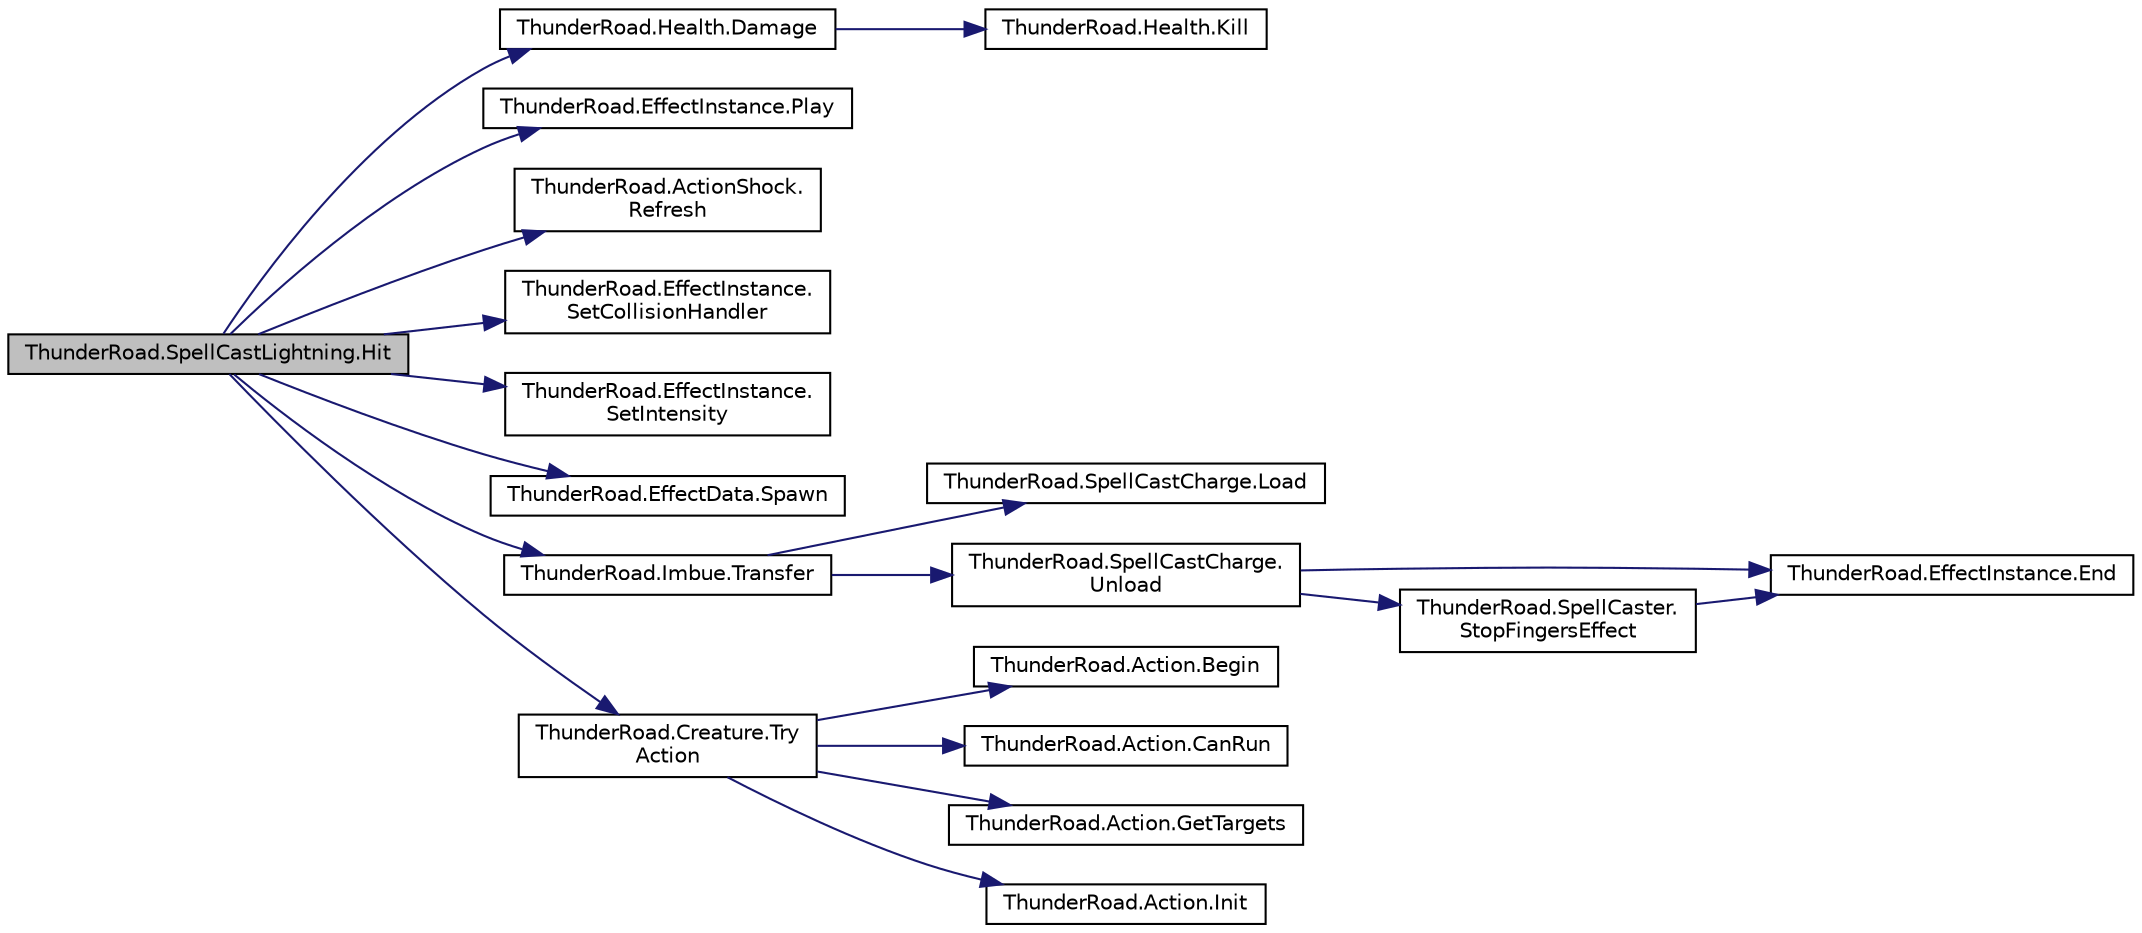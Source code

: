 digraph "ThunderRoad.SpellCastLightning.Hit"
{
 // LATEX_PDF_SIZE
  edge [fontname="Helvetica",fontsize="10",labelfontname="Helvetica",labelfontsize="10"];
  node [fontname="Helvetica",fontsize="10",shape=record];
  rankdir="LR";
  Node1 [label="ThunderRoad.SpellCastLightning.Hit",height=0.2,width=0.4,color="black", fillcolor="grey75", style="filled", fontcolor="black",tooltip="Hits the specified collider group."];
  Node1 -> Node2 [color="midnightblue",fontsize="10",style="solid",fontname="Helvetica"];
  Node2 [label="ThunderRoad.Health.Damage",height=0.2,width=0.4,color="black", fillcolor="white", style="filled",URL="$class_thunder_road_1_1_health.html#a18b5ee236846af81d62aeed4fc78e760",tooltip="Damages the specified collision structure."];
  Node2 -> Node3 [color="midnightblue",fontsize="10",style="solid",fontname="Helvetica"];
  Node3 [label="ThunderRoad.Health.Kill",height=0.2,width=0.4,color="black", fillcolor="white", style="filled",URL="$class_thunder_road_1_1_health.html#a2c2a538f37e7523fbd5b75b67afa1985",tooltip="Kills this instance."];
  Node1 -> Node4 [color="midnightblue",fontsize="10",style="solid",fontname="Helvetica"];
  Node4 [label="ThunderRoad.EffectInstance.Play",height=0.2,width=0.4,color="black", fillcolor="white", style="filled",URL="$class_thunder_road_1_1_effect_instance.html#a2e1b93aec710be57d9a9014149f0c5d5",tooltip="Plays the specified step custom hash identifier."];
  Node1 -> Node5 [color="midnightblue",fontsize="10",style="solid",fontname="Helvetica"];
  Node5 [label="ThunderRoad.ActionShock.\lRefresh",height=0.2,width=0.4,color="black", fillcolor="white", style="filled",URL="$class_thunder_road_1_1_action_shock.html#a37b7069e2b72616355d3ead8ff6b7396",tooltip="Refreshes the specified force."];
  Node1 -> Node6 [color="midnightblue",fontsize="10",style="solid",fontname="Helvetica"];
  Node6 [label="ThunderRoad.EffectInstance.\lSetCollisionHandler",height=0.2,width=0.4,color="black", fillcolor="white", style="filled",URL="$class_thunder_road_1_1_effect_instance.html#abb2cbba81a2fbf8710240916e5534613",tooltip="Sets the collision handler."];
  Node1 -> Node7 [color="midnightblue",fontsize="10",style="solid",fontname="Helvetica"];
  Node7 [label="ThunderRoad.EffectInstance.\lSetIntensity",height=0.2,width=0.4,color="black", fillcolor="white", style="filled",URL="$class_thunder_road_1_1_effect_instance.html#ab4b317e4c00e6212a31d9af69fca4d16",tooltip="Sets the intensity."];
  Node1 -> Node8 [color="midnightblue",fontsize="10",style="solid",fontname="Helvetica"];
  Node8 [label="ThunderRoad.EffectData.Spawn",height=0.2,width=0.4,color="black", fillcolor="white", style="filled",URL="$class_thunder_road_1_1_effect_data.html#a63841dec71870c38eba2dd432ff8878e",tooltip="Spawns the specified parent."];
  Node1 -> Node9 [color="midnightblue",fontsize="10",style="solid",fontname="Helvetica"];
  Node9 [label="ThunderRoad.Imbue.Transfer",height=0.2,width=0.4,color="black", fillcolor="white", style="filled",URL="$class_thunder_road_1_1_imbue.html#ac1cadc6d40c3cee4cb9c05a29bff3603",tooltip="Transfers the specified spell cast base."];
  Node9 -> Node10 [color="midnightblue",fontsize="10",style="solid",fontname="Helvetica"];
  Node10 [label="ThunderRoad.SpellCastCharge.Load",height=0.2,width=0.4,color="black", fillcolor="white", style="filled",URL="$class_thunder_road_1_1_spell_cast_charge.html#af5490af67eca672e6a74a7d1b3693648",tooltip="Loads the specified spell caster."];
  Node9 -> Node11 [color="midnightblue",fontsize="10",style="solid",fontname="Helvetica"];
  Node11 [label="ThunderRoad.SpellCastCharge.\lUnload",height=0.2,width=0.4,color="black", fillcolor="white", style="filled",URL="$class_thunder_road_1_1_spell_cast_charge.html#a1a8a0e1b874e778a997eea8e99aaa35d",tooltip="Unloads this instance."];
  Node11 -> Node12 [color="midnightblue",fontsize="10",style="solid",fontname="Helvetica"];
  Node12 [label="ThunderRoad.EffectInstance.End",height=0.2,width=0.4,color="black", fillcolor="white", style="filled",URL="$class_thunder_road_1_1_effect_instance.html#a2145ac61404303ad31bfda14880e77e5",tooltip="Ends the specified loop only."];
  Node11 -> Node13 [color="midnightblue",fontsize="10",style="solid",fontname="Helvetica"];
  Node13 [label="ThunderRoad.SpellCaster.\lStopFingersEffect",height=0.2,width=0.4,color="black", fillcolor="white", style="filled",URL="$class_thunder_road_1_1_spell_caster.html#a0a1f7dabe424e87df53845b1987d8d9d",tooltip="Stops the fingers effect."];
  Node13 -> Node12 [color="midnightblue",fontsize="10",style="solid",fontname="Helvetica"];
  Node1 -> Node14 [color="midnightblue",fontsize="10",style="solid",fontname="Helvetica"];
  Node14 [label="ThunderRoad.Creature.Try\lAction",height=0.2,width=0.4,color="black", fillcolor="white", style="filled",URL="$class_thunder_road_1_1_creature.html#ab050907b4eded79275fefdf36e696378",tooltip="Tries the action."];
  Node14 -> Node15 [color="midnightblue",fontsize="10",style="solid",fontname="Helvetica"];
  Node15 [label="ThunderRoad.Action.Begin",height=0.2,width=0.4,color="black", fillcolor="white", style="filled",URL="$class_thunder_road_1_1_action.html#a4cd7b5811229176ad31386496eeffc95",tooltip="Begins this instance."];
  Node14 -> Node16 [color="midnightblue",fontsize="10",style="solid",fontname="Helvetica"];
  Node16 [label="ThunderRoad.Action.CanRun",height=0.2,width=0.4,color="black", fillcolor="white", style="filled",URL="$class_thunder_road_1_1_action.html#a0a1bddb357a58971b530aed200b7a50f",tooltip="Determines whether this instance can run."];
  Node14 -> Node17 [color="midnightblue",fontsize="10",style="solid",fontname="Helvetica"];
  Node17 [label="ThunderRoad.Action.GetTargets",height=0.2,width=0.4,color="black", fillcolor="white", style="filled",URL="$class_thunder_road_1_1_action.html#aad311ab9fd6fbd0319fe602a266c800a",tooltip="Gets the targets."];
  Node14 -> Node18 [color="midnightblue",fontsize="10",style="solid",fontname="Helvetica"];
  Node18 [label="ThunderRoad.Action.Init",height=0.2,width=0.4,color="black", fillcolor="white", style="filled",URL="$class_thunder_road_1_1_action.html#a8966f3e62d2704f707c76dd43aa6a030",tooltip="Initializes the specified creature."];
}
